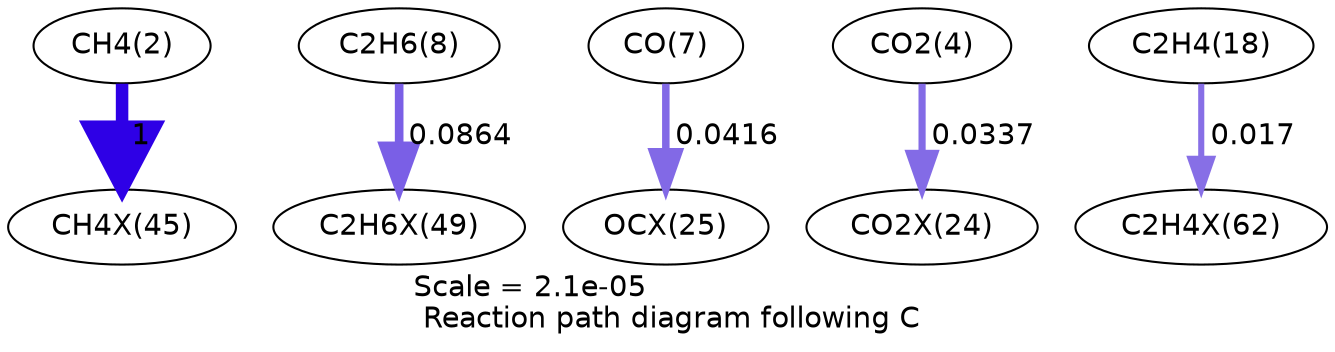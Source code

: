 digraph reaction_paths {
center=1;
s4 -> s86[fontname="Helvetica", penwidth=6, arrowsize=3, color="0.7, 1.5, 0.9"
, label=" 1"];
s10 -> s90[fontname="Helvetica", penwidth=4.15, arrowsize=2.08, color="0.7, 0.586, 0.9"
, label=" 0.0864"];
s9 -> s82[fontname="Helvetica", penwidth=3.6, arrowsize=1.8, color="0.7, 0.542, 0.9"
, label=" 0.0416"];
s6 -> s81[fontname="Helvetica", penwidth=3.44, arrowsize=1.72, color="0.7, 0.534, 0.9"
, label=" 0.0337"];
s20 -> s100[fontname="Helvetica", penwidth=2.93, arrowsize=1.46, color="0.7, 0.517, 0.9"
, label=" 0.017"];
s4 [ fontname="Helvetica", label="CH4(2)"];
s6 [ fontname="Helvetica", label="CO2(4)"];
s9 [ fontname="Helvetica", label="CO(7)"];
s10 [ fontname="Helvetica", label="C2H6(8)"];
s20 [ fontname="Helvetica", label="C2H4(18)"];
s81 [ fontname="Helvetica", label="CO2X(24)"];
s82 [ fontname="Helvetica", label="OCX(25)"];
s86 [ fontname="Helvetica", label="CH4X(45)"];
s90 [ fontname="Helvetica", label="C2H6X(49)"];
s100 [ fontname="Helvetica", label="C2H4X(62)"];
 label = "Scale = 2.1e-05\l Reaction path diagram following C";
 fontname = "Helvetica";
}
